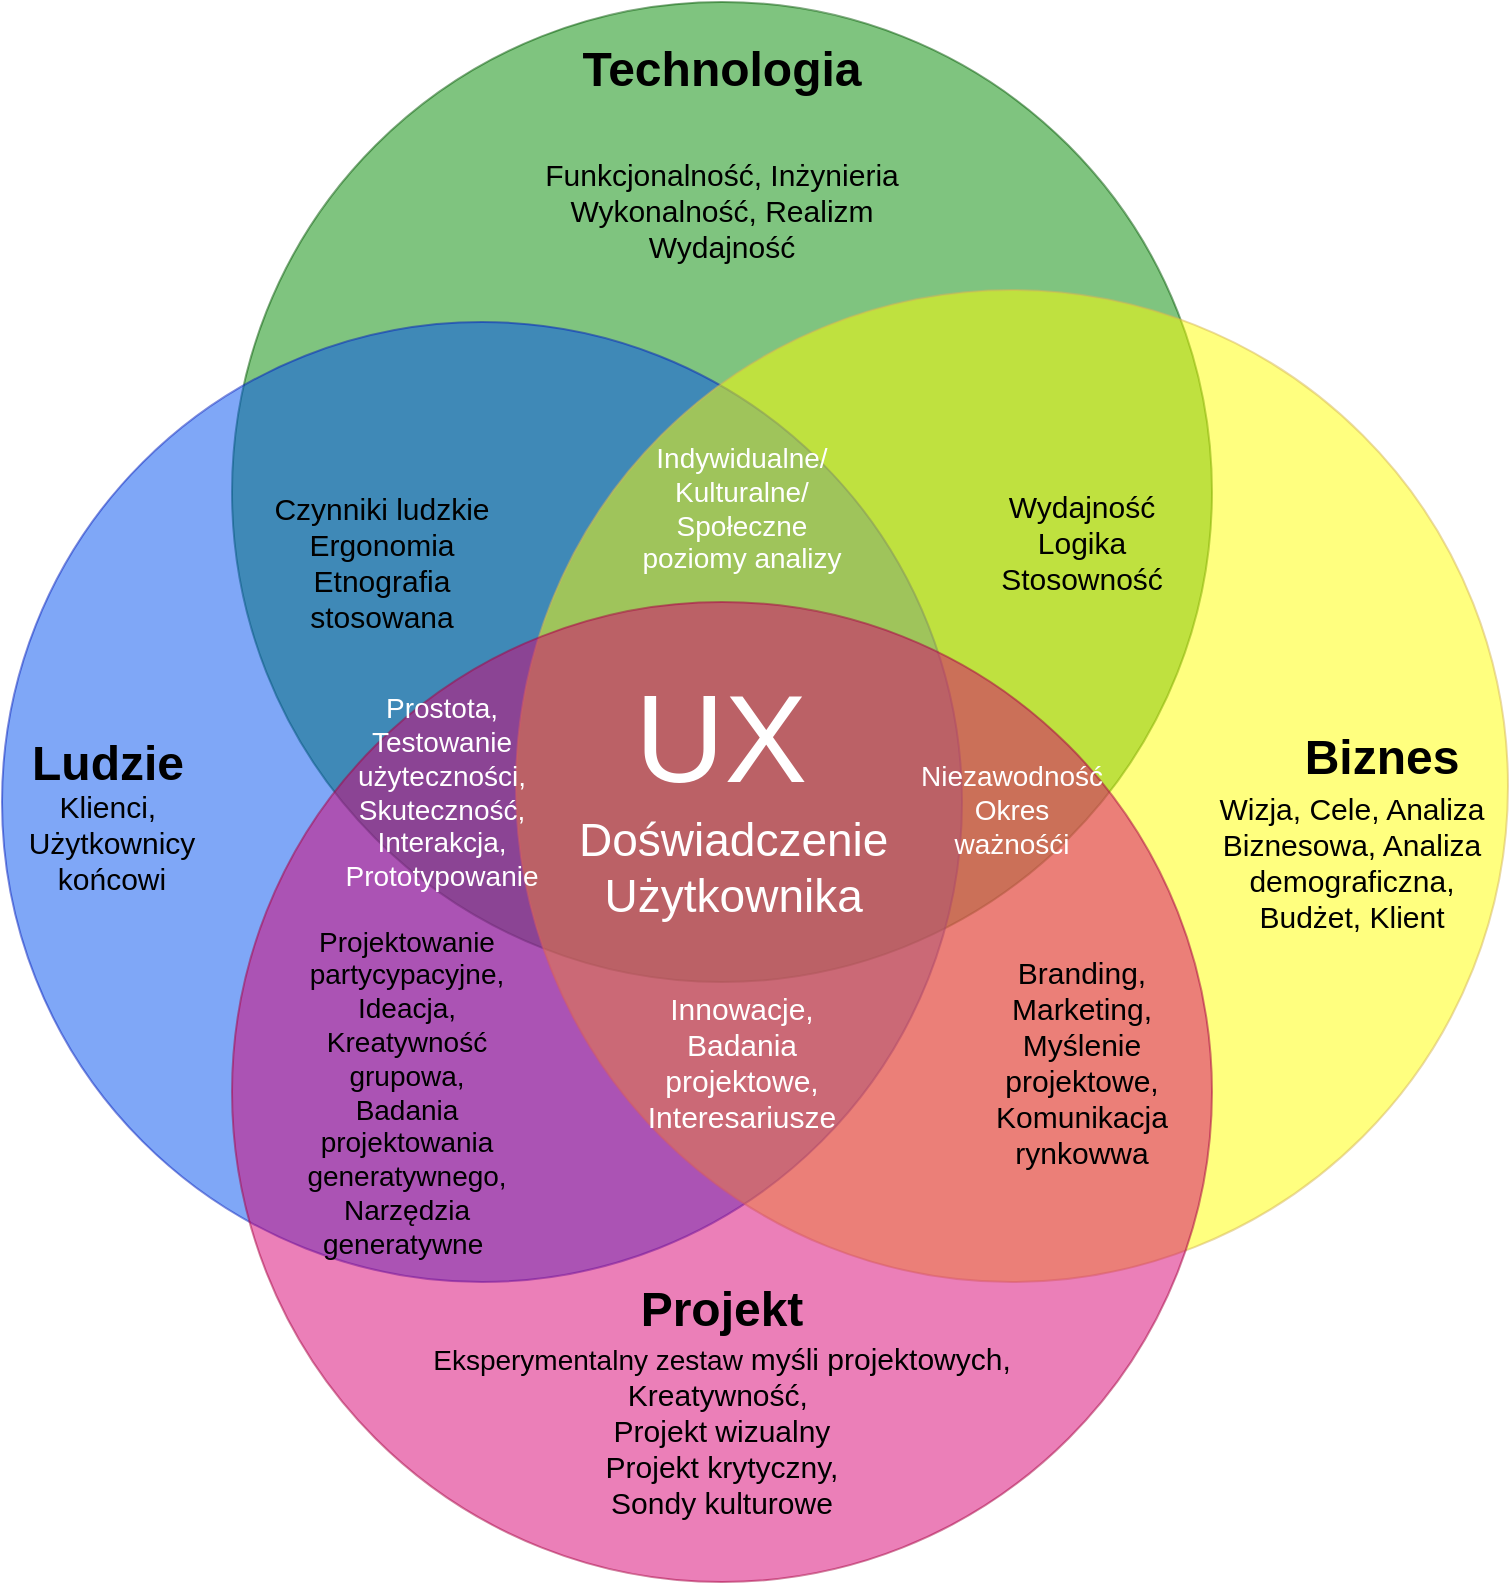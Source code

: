 <mxfile version="13.4.6" type="github">
  <diagram id="3228e29e-7158-1315-38df-8450db1d8a1d" name="Page-1">
    <mxGraphModel dx="1422" dy="723" grid="1" gridSize="10" guides="1" tooltips="1" connect="1" arrows="1" fold="1" page="1" pageScale="1" pageWidth="1169" pageHeight="827" background="#ffffff" math="0" shadow="0">
      <root>
        <mxCell id="0" />
        <mxCell id="1" parent="0" />
        <mxCell id="21637" value="&lt;div style=&quot;text-align: center ; font-size: 24px&quot;&gt;&lt;b&gt;&lt;font style=&quot;font-size: 24px&quot; color=&quot;#000000&quot;&gt;Technologia&lt;/font&gt;&lt;/b&gt;&lt;/div&gt;&lt;div style=&quot;text-align: center ; font-size: 24px&quot;&gt;&lt;span&gt;&lt;b&gt;&lt;font color=&quot;#000000&quot;&gt;&lt;br&gt;&lt;/font&gt;&lt;/b&gt;&lt;/span&gt;&lt;/div&gt;&lt;div style=&quot;text-align: center ; font-size: 15px&quot;&gt;&lt;font style=&quot;font-size: 15px&quot; color=&quot;#000000&quot;&gt;Funkcjonalność, Inżynieria&lt;/font&gt;&lt;/div&gt;&lt;div style=&quot;text-align: center ; font-size: 15px&quot;&gt;&lt;span&gt;&lt;font style=&quot;font-size: 15px&quot; color=&quot;#000000&quot;&gt;Wykonalność, Realizm&lt;/font&gt;&lt;/span&gt;&lt;/div&gt;&lt;div style=&quot;text-align: center ; font-size: 15px&quot;&gt;&lt;font style=&quot;font-size: 15px&quot; color=&quot;#000000&quot;&gt;Wydajność&lt;/font&gt;&lt;/div&gt;" style="ellipse;whiteSpace=wrap;html=1;aspect=fixed;rounded=1;shadow=0;glass=0;labelBackgroundColor=none;strokeColor=#005700;strokeWidth=1;fillColor=#008a00;fontFamily=Helvetica;fontSize=16;align=center;opacity=50;verticalAlign=top;spacing=15;fontColor=#ffffff;" parent="1" vertex="1">
          <mxGeometry x="305" y="10" width="490" height="490" as="geometry" />
        </mxCell>
        <mxCell id="21638" value="&lt;font&gt;&lt;font color=&quot;#000000&quot;&gt;&lt;b&gt;&lt;font style=&quot;font-size: 24px&quot;&gt;Ludzie&lt;/font&gt;&lt;br&gt;&lt;/b&gt;&lt;br&gt;&lt;/font&gt;&lt;br&gt;&lt;/font&gt;" style="ellipse;whiteSpace=wrap;html=1;aspect=fixed;rounded=1;shadow=0;glass=0;labelBackgroundColor=none;strokeColor=#001DBC;strokeWidth=1;fillColor=#0050ef;fontFamily=Helvetica;fontSize=16;fontColor=#ffffff;align=left;opacity=50;spacing=15;" parent="1" vertex="1">
          <mxGeometry x="190" y="170" width="480" height="480" as="geometry" />
        </mxCell>
        <mxCell id="21639" value="" style="ellipse;whiteSpace=wrap;html=1;aspect=fixed;rounded=1;shadow=0;glass=0;labelBackgroundColor=none;strokeColor=#d6b656;strokeWidth=1;fontFamily=Helvetica;fontSize=16;align=left;opacity=50;spacing=15;fillColor=#FFFF00;" parent="1" vertex="1">
          <mxGeometry x="447" y="154" width="496" height="496" as="geometry" />
        </mxCell>
        <mxCell id="21640" value="&lt;div style=&quot;text-align: center ; font-size: 24px&quot;&gt;&lt;b&gt;&lt;font color=&quot;#000000&quot; style=&quot;font-size: 24px&quot;&gt;Projekt&lt;/font&gt;&lt;/b&gt;&lt;/div&gt;&lt;div style=&quot;text-align: center&quot;&gt;&lt;span style=&quot;color: rgb(0 , 0 , 0)&quot;&gt;&lt;font style=&quot;font-size: 14px&quot;&gt;Eksperymentalny zestaw&amp;nbsp;&lt;/font&gt;&lt;/span&gt;&lt;span style=&quot;font-size: 15px ; color: rgb(0 , 0 , 0)&quot;&gt;myśli projektowych,&lt;/span&gt;&lt;br&gt;&lt;/div&gt;&lt;div style=&quot;text-align: center ; font-size: 15px&quot;&gt;&lt;font style=&quot;font-size: 15px&quot; color=&quot;#000000&quot;&gt;Kreatywność,&amp;nbsp;&lt;/font&gt;&lt;/div&gt;&lt;div style=&quot;text-align: center ; font-size: 15px&quot;&gt;&lt;font style=&quot;font-size: 15px&quot;&gt;&lt;font color=&quot;#000000&quot; style=&quot;font-size: 15px&quot;&gt;Projekt wizualny&lt;/font&gt;&lt;br&gt;&lt;/font&gt;&lt;/div&gt;&lt;div style=&quot;text-align: center ; font-size: 15px&quot;&gt;&lt;font color=&quot;#000000&quot; style=&quot;font-size: 15px&quot;&gt;Projekt krytyczny,&lt;/font&gt;&lt;/div&gt;&lt;div style=&quot;text-align: center ; font-size: 15px&quot;&gt;&lt;font color=&quot;#000000&quot; style=&quot;font-size: 15px&quot;&gt;&lt;font style=&quot;font-size: 15px&quot;&gt;Sondy kulturowe&lt;/font&gt;&lt;br&gt;&lt;/font&gt;&lt;/div&gt;" style="ellipse;whiteSpace=wrap;html=1;aspect=fixed;rounded=1;shadow=0;glass=0;labelBackgroundColor=none;strokeColor=#A50040;strokeWidth=1;fillColor=#d80073;fontFamily=Helvetica;fontSize=16;fontColor=#ffffff;align=center;opacity=50;verticalAlign=bottom;spacingBottom=15;spacing=15;" parent="1" vertex="1">
          <mxGeometry x="305" y="310" width="490" height="490" as="geometry" />
        </mxCell>
        <mxCell id="XCKD8g6T_-SE91dZSnoM-21653" value="&lt;font style=&quot;font-size: 24px&quot;&gt;&lt;b&gt;Biznes&lt;br&gt;&lt;br&gt;&lt;/b&gt;&lt;/font&gt;" style="text;html=1;strokeColor=none;fillColor=none;align=center;verticalAlign=middle;whiteSpace=wrap;rounded=0;" vertex="1" parent="1">
          <mxGeometry x="875" y="387" width="10" height="30" as="geometry" />
        </mxCell>
        <mxCell id="XCKD8g6T_-SE91dZSnoM-21654" value="&lt;font style=&quot;font-size: 15px&quot;&gt;Wizja, Cele, Analiza Biznesowa, Analiza demograficzna, Budżet, Klient&lt;/font&gt;" style="text;html=1;strokeColor=none;fillColor=none;align=center;verticalAlign=middle;whiteSpace=wrap;rounded=0;" vertex="1" parent="1">
          <mxGeometry x="790" y="430" width="150" height="20" as="geometry" />
        </mxCell>
        <mxCell id="XCKD8g6T_-SE91dZSnoM-21655" style="edgeStyle=orthogonalEdgeStyle;rounded=0;orthogonalLoop=1;jettySize=auto;html=1;exitX=0.5;exitY=1;exitDx=0;exitDy=0;" edge="1" parent="1" source="XCKD8g6T_-SE91dZSnoM-21654" target="XCKD8g6T_-SE91dZSnoM-21654">
          <mxGeometry relative="1" as="geometry" />
        </mxCell>
        <mxCell id="XCKD8g6T_-SE91dZSnoM-21657" value="&lt;font style=&quot;font-size: 15px&quot;&gt;Branding, Marketing, Myślenie projektowe, Komunikacja rynkowwa&lt;/font&gt;" style="text;html=1;strokeColor=none;fillColor=none;align=center;verticalAlign=middle;whiteSpace=wrap;rounded=0;" vertex="1" parent="1">
          <mxGeometry x="670" y="370" width="120" height="340" as="geometry" />
        </mxCell>
        <mxCell id="XCKD8g6T_-SE91dZSnoM-21658" value="&lt;font style=&quot;font-size: 14px&quot; color=&quot;#ffffff&quot;&gt;Indywidualne/&lt;br&gt;Kulturalne/&lt;br&gt;Społeczne &lt;br&gt;poziomy analizy&lt;/font&gt;" style="text;html=1;strokeColor=none;fillColor=none;align=center;verticalAlign=middle;whiteSpace=wrap;rounded=0;" vertex="1" parent="1">
          <mxGeometry x="505" y="200" width="110" height="126" as="geometry" />
        </mxCell>
        <mxCell id="XCKD8g6T_-SE91dZSnoM-21660" value="&lt;font style=&quot;font-size: 15px&quot; color=&quot;#ffffff&quot;&gt;Innowacje, Badania projektowe, Interesariusze&lt;/font&gt;" style="text;html=1;strokeColor=none;fillColor=none;align=center;verticalAlign=middle;whiteSpace=wrap;rounded=0;" vertex="1" parent="1">
          <mxGeometry x="540" y="530" width="40" height="20" as="geometry" />
        </mxCell>
        <mxCell id="XCKD8g6T_-SE91dZSnoM-21662" value="&lt;font style=&quot;font-size: 14px&quot; color=&quot;#ffffff&quot;&gt;Prostota, Testowanie użyteczności,&lt;br&gt;Skuteczność, Interakcja, Prototypowanie&lt;/font&gt;" style="text;html=1;strokeColor=none;fillColor=none;align=center;verticalAlign=middle;whiteSpace=wrap;rounded=0;" vertex="1" parent="1">
          <mxGeometry x="390" y="393" width="40" height="24" as="geometry" />
        </mxCell>
        <mxCell id="XCKD8g6T_-SE91dZSnoM-21663" value="&lt;font style=&quot;font-size: 14px&quot; color=&quot;#ffffff&quot;&gt;Niezawodność&lt;br&gt;Okres ważnośći&lt;/font&gt;" style="text;html=1;strokeColor=none;fillColor=none;align=center;verticalAlign=middle;whiteSpace=wrap;rounded=0;" vertex="1" parent="1">
          <mxGeometry x="675" y="404" width="40" height="20" as="geometry" />
        </mxCell>
        <mxCell id="XCKD8g6T_-SE91dZSnoM-21664" style="edgeStyle=orthogonalEdgeStyle;rounded=0;orthogonalLoop=1;jettySize=auto;html=1;exitX=0.5;exitY=1;exitDx=0;exitDy=0;" edge="1" parent="1" source="XCKD8g6T_-SE91dZSnoM-21662" target="XCKD8g6T_-SE91dZSnoM-21662">
          <mxGeometry relative="1" as="geometry" />
        </mxCell>
        <mxCell id="XCKD8g6T_-SE91dZSnoM-21665" value="&lt;font style=&quot;font-size: 15px&quot;&gt;Czynniki ludzkie&lt;br&gt;Ergonomia&lt;br&gt;Etnografia stosowana&lt;/font&gt;" style="text;html=1;strokeColor=none;fillColor=none;align=center;verticalAlign=middle;whiteSpace=wrap;rounded=0;" vertex="1" parent="1">
          <mxGeometry x="325" y="280" width="110" height="20" as="geometry" />
        </mxCell>
        <mxCell id="XCKD8g6T_-SE91dZSnoM-21666" value="&lt;font style=&quot;font-size: 15px&quot;&gt;Wydajność&lt;br&gt;Logika&lt;br&gt;Stosowność&lt;/font&gt;" style="text;html=1;strokeColor=none;fillColor=none;align=center;verticalAlign=middle;whiteSpace=wrap;rounded=0;" vertex="1" parent="1">
          <mxGeometry x="710" y="270" width="40" height="20" as="geometry" />
        </mxCell>
        <mxCell id="XCKD8g6T_-SE91dZSnoM-21667" value="&lt;font style=&quot;font-size: 14px&quot;&gt;Projektowanie partycypacyjne, Ideacja, Kreatywność grupowa, Badania projektowania generatywnego,&lt;br&gt;Narzędzia generatywne&amp;nbsp;&lt;/font&gt;" style="text;html=1;strokeColor=none;fillColor=none;align=center;verticalAlign=middle;whiteSpace=wrap;rounded=0;" vertex="1" parent="1">
          <mxGeometry x="375" y="550" width="35" height="10" as="geometry" />
        </mxCell>
        <mxCell id="XCKD8g6T_-SE91dZSnoM-21669" value="&lt;font color=&quot;#ffffff&quot;&gt;&lt;font style=&quot;font-size: 23px&quot;&gt;&amp;nbsp; &amp;nbsp;&amp;nbsp;&lt;/font&gt;&lt;font style=&quot;font-size: 62px&quot;&gt;UX&lt;/font&gt;&lt;font style=&quot;font-size: 23px&quot;&gt;&amp;nbsp;&lt;br&gt;&lt;div style=&quot;text-align: left&quot;&gt;&lt;span&gt;&amp;nbsp; &amp;nbsp; &amp;nbsp; &amp;nbsp; &amp;nbsp;Doświadczenie&amp;nbsp; &amp;nbsp; &amp;nbsp; &amp;nbsp; &amp;nbsp; &amp;nbsp; &amp;nbsp; &amp;nbsp;Użytkownika&lt;/span&gt;&lt;/div&gt;&lt;/font&gt;&lt;/font&gt;" style="text;html=1;strokeColor=none;fillColor=none;align=center;verticalAlign=middle;whiteSpace=wrap;rounded=0;" vertex="1" parent="1">
          <mxGeometry x="420" y="326" width="240" height="160" as="geometry" />
        </mxCell>
        <mxCell id="XCKD8g6T_-SE91dZSnoM-21670" value="&lt;font color=&quot;#000000&quot; style=&quot;font-size: 15px&quot;&gt;Klienci,&amp;nbsp;&lt;br&gt;Użytkownicy końcowi&lt;/font&gt;" style="text;html=1;strokeColor=none;fillColor=none;align=center;verticalAlign=middle;whiteSpace=wrap;rounded=0;fontColor=#FF8000;" vertex="1" parent="1">
          <mxGeometry x="225" y="420" width="40" height="20" as="geometry" />
        </mxCell>
      </root>
    </mxGraphModel>
  </diagram>
</mxfile>

